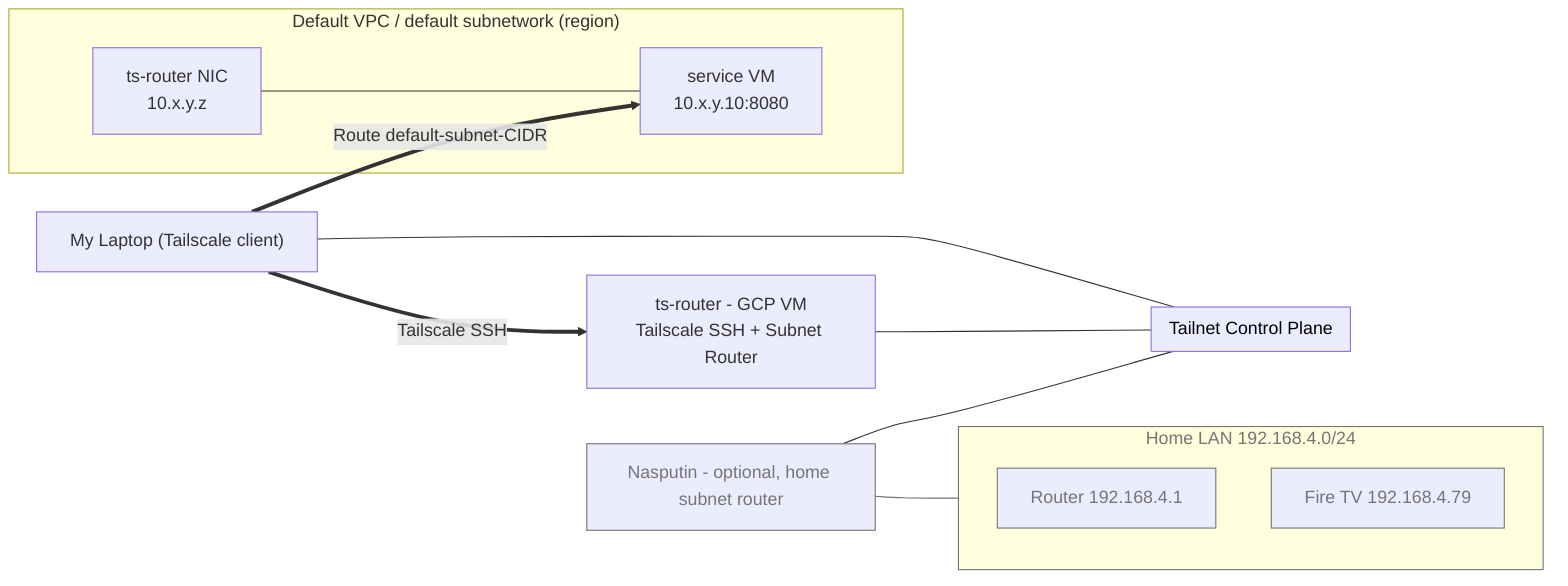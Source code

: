 flowchart LR
 subgraph Tailnet["Tailnet Control Plane"]
  end
 subgraph GCP["Default VPC / default subnetwork (region)"]
    direction LR
        TSNIC["ts-router NIC\n10.x.y.z"]
        SVC["service VM\n10.x.y.10:8080"]
  end
 subgraph HomeLAN["Home LAN 192.168.4.0/24"]
        IoT1["Router 192.168.4.1"]
        IoT2["Fire TV 192.168.4.79"]
  end
    Laptop["My Laptop (Tailscale client)"] --- Tailnet
    TSRouter["ts-router - GCP VM
Tailscale SSH + Subnet Router"] --- Tailnet
    Nas["Nasputin - optional, home subnet router"] --- Tailnet & HomeLAN
    TSNIC --- SVC
    Laptop == Tailscale SSH ==> TSRouter
    Laptop == "Route default-subnet-CIDR" ==> SVC
    style IoT1 stroke:#757575,color:#757575
    style IoT2 stroke:#757575,color:#757575
    style Tailnet color:#000000
    style Nas stroke:#757575,color:#757575
    style HomeLAN stroke:#757575,color:#757575
    linkStyle 3 stroke:#757575,fill:none